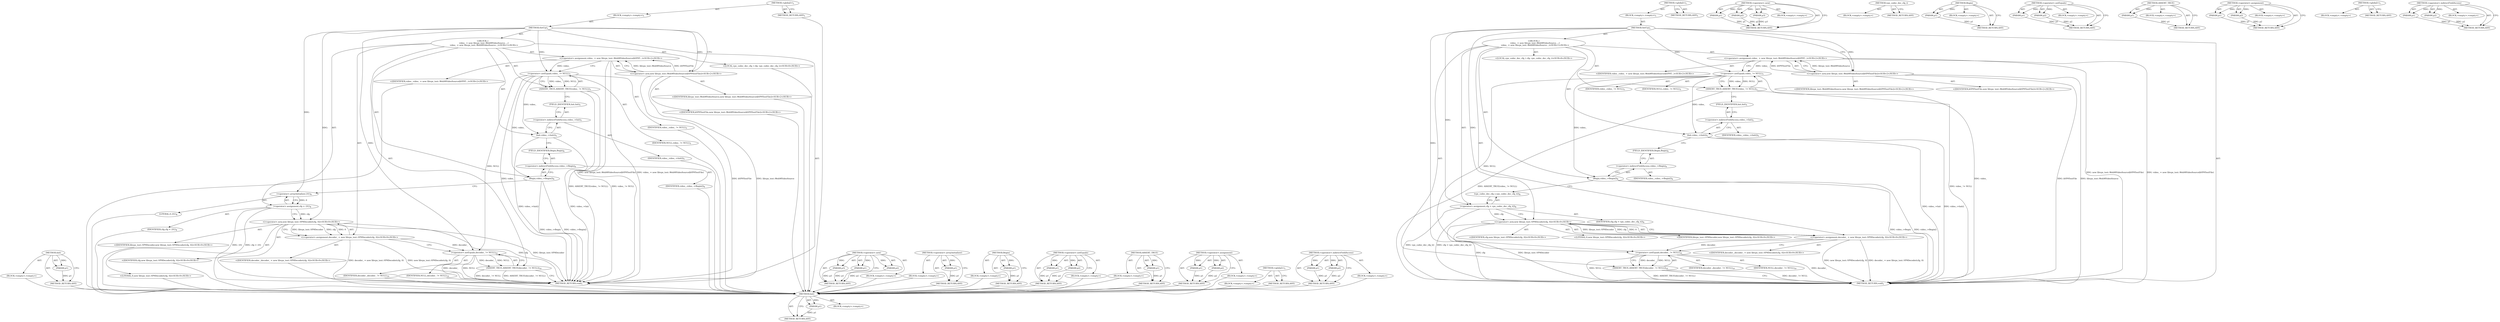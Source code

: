 digraph "&lt;operator&gt;.indirectFieldAccess" {
vulnerable_85 [label=<(METHOD,Init)>];
vulnerable_86 [label=<(PARAM,p1)>];
vulnerable_87 [label=<(BLOCK,&lt;empty&gt;,&lt;empty&gt;)>];
vulnerable_88 [label=<(METHOD_RETURN,ANY)>];
vulnerable_6 [label=<(METHOD,&lt;global&gt;)<SUB>1</SUB>>];
vulnerable_7 [label=<(BLOCK,&lt;empty&gt;,&lt;empty&gt;)<SUB>1</SUB>>];
vulnerable_8 [label=<(METHOD,SetUp)<SUB>1</SUB>>];
vulnerable_9 [label="<(BLOCK,{
    video_ = new libvpx_test::WebMVideoSource...,{
    video_ = new libvpx_test::WebMVideoSource...)<SUB>1</SUB>>"];
vulnerable_10 [label="<(&lt;operator&gt;.assignment,video_ = new libvpx_test::WebMVideoSource(kVP9T...)<SUB>2</SUB>>"];
vulnerable_11 [label="<(IDENTIFIER,video_,video_ = new libvpx_test::WebMVideoSource(kVP9T...)<SUB>2</SUB>>"];
vulnerable_12 [label="<(&lt;operator&gt;.new,new libvpx_test::WebMVideoSource(kVP9TestFile))<SUB>2</SUB>>"];
vulnerable_13 [label="<(IDENTIFIER,libvpx_test::WebMVideoSource,new libvpx_test::WebMVideoSource(kVP9TestFile))<SUB>2</SUB>>"];
vulnerable_14 [label="<(IDENTIFIER,kVP9TestFile,new libvpx_test::WebMVideoSource(kVP9TestFile))<SUB>2</SUB>>"];
vulnerable_15 [label=<(ASSERT_TRUE,ASSERT_TRUE(video_ != NULL))<SUB>3</SUB>>];
vulnerable_16 [label=<(&lt;operator&gt;.notEquals,video_ != NULL)<SUB>3</SUB>>];
vulnerable_17 [label=<(IDENTIFIER,video_,video_ != NULL)<SUB>3</SUB>>];
vulnerable_18 [label=<(IDENTIFIER,NULL,video_ != NULL)<SUB>3</SUB>>];
vulnerable_19 [label=<(Init,video_-&gt;Init())<SUB>5</SUB>>];
vulnerable_20 [label=<(&lt;operator&gt;.indirectFieldAccess,video_-&gt;Init)<SUB>5</SUB>>];
vulnerable_21 [label=<(IDENTIFIER,video_,video_-&gt;Init())<SUB>5</SUB>>];
vulnerable_22 [label=<(FIELD_IDENTIFIER,Init,Init)<SUB>5</SUB>>];
vulnerable_23 [label=<(Begin,video_-&gt;Begin())<SUB>6</SUB>>];
vulnerable_24 [label=<(&lt;operator&gt;.indirectFieldAccess,video_-&gt;Begin)<SUB>6</SUB>>];
vulnerable_25 [label=<(IDENTIFIER,video_,video_-&gt;Begin())<SUB>6</SUB>>];
vulnerable_26 [label=<(FIELD_IDENTIFIER,Begin,Begin)<SUB>6</SUB>>];
vulnerable_27 [label="<(LOCAL,vpx_codec_dec_cfg_t cfg: vpx_codec_dec_cfg_t)<SUB>8</SUB>>"];
vulnerable_28 [label=<(&lt;operator&gt;.assignment,cfg = {0})<SUB>8</SUB>>];
vulnerable_29 [label=<(IDENTIFIER,cfg,cfg = {0})<SUB>8</SUB>>];
vulnerable_30 [label=<(&lt;operator&gt;.arrayInitializer,{0})<SUB>8</SUB>>];
vulnerable_31 [label=<(LITERAL,0,{0})<SUB>8</SUB>>];
vulnerable_32 [label="<(&lt;operator&gt;.assignment,decoder_ = new libvpx_test::VP9Decoder(cfg, 0))<SUB>9</SUB>>"];
vulnerable_33 [label="<(IDENTIFIER,decoder_,decoder_ = new libvpx_test::VP9Decoder(cfg, 0))<SUB>9</SUB>>"];
vulnerable_34 [label="<(&lt;operator&gt;.new,new libvpx_test::VP9Decoder(cfg, 0))<SUB>9</SUB>>"];
vulnerable_35 [label="<(IDENTIFIER,libvpx_test::VP9Decoder,new libvpx_test::VP9Decoder(cfg, 0))<SUB>9</SUB>>"];
vulnerable_36 [label="<(IDENTIFIER,cfg,new libvpx_test::VP9Decoder(cfg, 0))<SUB>9</SUB>>"];
vulnerable_37 [label="<(LITERAL,0,new libvpx_test::VP9Decoder(cfg, 0))<SUB>9</SUB>>"];
vulnerable_38 [label=<(ASSERT_TRUE,ASSERT_TRUE(decoder_ != NULL))<SUB>10</SUB>>];
vulnerable_39 [label=<(&lt;operator&gt;.notEquals,decoder_ != NULL)<SUB>10</SUB>>];
vulnerable_40 [label=<(IDENTIFIER,decoder_,decoder_ != NULL)<SUB>10</SUB>>];
vulnerable_41 [label=<(IDENTIFIER,NULL,decoder_ != NULL)<SUB>10</SUB>>];
vulnerable_42 [label=<(METHOD_RETURN,void)<SUB>1</SUB>>];
vulnerable_44 [label=<(METHOD_RETURN,ANY)<SUB>1</SUB>>];
vulnerable_70 [label=<(METHOD,&lt;operator&gt;.new)>];
vulnerable_71 [label=<(PARAM,p1)>];
vulnerable_72 [label=<(PARAM,p2)>];
vulnerable_73 [label=<(PARAM,p3)>];
vulnerable_74 [label=<(BLOCK,&lt;empty&gt;,&lt;empty&gt;)>];
vulnerable_75 [label=<(METHOD_RETURN,ANY)>];
vulnerable_98 [label=<(METHOD,&lt;operator&gt;.arrayInitializer)>];
vulnerable_99 [label=<(PARAM,p1)>];
vulnerable_100 [label=<(BLOCK,&lt;empty&gt;,&lt;empty&gt;)>];
vulnerable_101 [label=<(METHOD_RETURN,ANY)>];
vulnerable_94 [label=<(METHOD,Begin)>];
vulnerable_95 [label=<(PARAM,p1)>];
vulnerable_96 [label=<(BLOCK,&lt;empty&gt;,&lt;empty&gt;)>];
vulnerable_97 [label=<(METHOD_RETURN,ANY)>];
vulnerable_80 [label=<(METHOD,&lt;operator&gt;.notEquals)>];
vulnerable_81 [label=<(PARAM,p1)>];
vulnerable_82 [label=<(PARAM,p2)>];
vulnerable_83 [label=<(BLOCK,&lt;empty&gt;,&lt;empty&gt;)>];
vulnerable_84 [label=<(METHOD_RETURN,ANY)>];
vulnerable_76 [label=<(METHOD,ASSERT_TRUE)>];
vulnerable_77 [label=<(PARAM,p1)>];
vulnerable_78 [label=<(BLOCK,&lt;empty&gt;,&lt;empty&gt;)>];
vulnerable_79 [label=<(METHOD_RETURN,ANY)>];
vulnerable_65 [label=<(METHOD,&lt;operator&gt;.assignment)>];
vulnerable_66 [label=<(PARAM,p1)>];
vulnerable_67 [label=<(PARAM,p2)>];
vulnerable_68 [label=<(BLOCK,&lt;empty&gt;,&lt;empty&gt;)>];
vulnerable_69 [label=<(METHOD_RETURN,ANY)>];
vulnerable_59 [label=<(METHOD,&lt;global&gt;)<SUB>1</SUB>>];
vulnerable_60 [label=<(BLOCK,&lt;empty&gt;,&lt;empty&gt;)>];
vulnerable_61 [label=<(METHOD_RETURN,ANY)>];
vulnerable_89 [label=<(METHOD,&lt;operator&gt;.indirectFieldAccess)>];
vulnerable_90 [label=<(PARAM,p1)>];
vulnerable_91 [label=<(PARAM,p2)>];
vulnerable_92 [label=<(BLOCK,&lt;empty&gt;,&lt;empty&gt;)>];
vulnerable_93 [label=<(METHOD_RETURN,ANY)>];
fixed_84 [label=<(METHOD,Init)>];
fixed_85 [label=<(PARAM,p1)>];
fixed_86 [label=<(BLOCK,&lt;empty&gt;,&lt;empty&gt;)>];
fixed_87 [label=<(METHOD_RETURN,ANY)>];
fixed_6 [label=<(METHOD,&lt;global&gt;)<SUB>1</SUB>>];
fixed_7 [label=<(BLOCK,&lt;empty&gt;,&lt;empty&gt;)<SUB>1</SUB>>];
fixed_8 [label=<(METHOD,SetUp)<SUB>1</SUB>>];
fixed_9 [label="<(BLOCK,{
    video_ = new libvpx_test::WebMVideoSource...,{
    video_ = new libvpx_test::WebMVideoSource...)<SUB>1</SUB>>"];
fixed_10 [label="<(&lt;operator&gt;.assignment,video_ = new libvpx_test::WebMVideoSource(kVP9T...)<SUB>2</SUB>>"];
fixed_11 [label="<(IDENTIFIER,video_,video_ = new libvpx_test::WebMVideoSource(kVP9T...)<SUB>2</SUB>>"];
fixed_12 [label="<(&lt;operator&gt;.new,new libvpx_test::WebMVideoSource(kVP9TestFile))<SUB>2</SUB>>"];
fixed_13 [label="<(IDENTIFIER,libvpx_test::WebMVideoSource,new libvpx_test::WebMVideoSource(kVP9TestFile))<SUB>2</SUB>>"];
fixed_14 [label="<(IDENTIFIER,kVP9TestFile,new libvpx_test::WebMVideoSource(kVP9TestFile))<SUB>2</SUB>>"];
fixed_15 [label=<(ASSERT_TRUE,ASSERT_TRUE(video_ != NULL))<SUB>3</SUB>>];
fixed_16 [label=<(&lt;operator&gt;.notEquals,video_ != NULL)<SUB>3</SUB>>];
fixed_17 [label=<(IDENTIFIER,video_,video_ != NULL)<SUB>3</SUB>>];
fixed_18 [label=<(IDENTIFIER,NULL,video_ != NULL)<SUB>3</SUB>>];
fixed_19 [label=<(Init,video_-&gt;Init())<SUB>5</SUB>>];
fixed_20 [label=<(&lt;operator&gt;.indirectFieldAccess,video_-&gt;Init)<SUB>5</SUB>>];
fixed_21 [label=<(IDENTIFIER,video_,video_-&gt;Init())<SUB>5</SUB>>];
fixed_22 [label=<(FIELD_IDENTIFIER,Init,Init)<SUB>5</SUB>>];
fixed_23 [label=<(Begin,video_-&gt;Begin())<SUB>6</SUB>>];
fixed_24 [label=<(&lt;operator&gt;.indirectFieldAccess,video_-&gt;Begin)<SUB>6</SUB>>];
fixed_25 [label=<(IDENTIFIER,video_,video_-&gt;Begin())<SUB>6</SUB>>];
fixed_26 [label=<(FIELD_IDENTIFIER,Begin,Begin)<SUB>6</SUB>>];
fixed_27 [label="<(LOCAL,vpx_codec_dec_cfg_t cfg: vpx_codec_dec_cfg_t)<SUB>8</SUB>>"];
fixed_28 [label=<(&lt;operator&gt;.assignment,cfg = vpx_codec_dec_cfg_t())<SUB>8</SUB>>];
fixed_29 [label=<(IDENTIFIER,cfg,cfg = vpx_codec_dec_cfg_t())<SUB>8</SUB>>];
fixed_30 [label=<(vpx_codec_dec_cfg_t,vpx_codec_dec_cfg_t())<SUB>8</SUB>>];
fixed_31 [label="<(&lt;operator&gt;.assignment,decoder_ = new libvpx_test::VP9Decoder(cfg, 0))<SUB>9</SUB>>"];
fixed_32 [label="<(IDENTIFIER,decoder_,decoder_ = new libvpx_test::VP9Decoder(cfg, 0))<SUB>9</SUB>>"];
fixed_33 [label="<(&lt;operator&gt;.new,new libvpx_test::VP9Decoder(cfg, 0))<SUB>9</SUB>>"];
fixed_34 [label="<(IDENTIFIER,libvpx_test::VP9Decoder,new libvpx_test::VP9Decoder(cfg, 0))<SUB>9</SUB>>"];
fixed_35 [label="<(IDENTIFIER,cfg,new libvpx_test::VP9Decoder(cfg, 0))<SUB>9</SUB>>"];
fixed_36 [label="<(LITERAL,0,new libvpx_test::VP9Decoder(cfg, 0))<SUB>9</SUB>>"];
fixed_37 [label=<(ASSERT_TRUE,ASSERT_TRUE(decoder_ != NULL))<SUB>10</SUB>>];
fixed_38 [label=<(&lt;operator&gt;.notEquals,decoder_ != NULL)<SUB>10</SUB>>];
fixed_39 [label=<(IDENTIFIER,decoder_,decoder_ != NULL)<SUB>10</SUB>>];
fixed_40 [label=<(IDENTIFIER,NULL,decoder_ != NULL)<SUB>10</SUB>>];
fixed_41 [label=<(METHOD_RETURN,void)<SUB>1</SUB>>];
fixed_43 [label=<(METHOD_RETURN,ANY)<SUB>1</SUB>>];
fixed_69 [label=<(METHOD,&lt;operator&gt;.new)>];
fixed_70 [label=<(PARAM,p1)>];
fixed_71 [label=<(PARAM,p2)>];
fixed_72 [label=<(PARAM,p3)>];
fixed_73 [label=<(BLOCK,&lt;empty&gt;,&lt;empty&gt;)>];
fixed_74 [label=<(METHOD_RETURN,ANY)>];
fixed_97 [label=<(METHOD,vpx_codec_dec_cfg_t)>];
fixed_98 [label=<(BLOCK,&lt;empty&gt;,&lt;empty&gt;)>];
fixed_99 [label=<(METHOD_RETURN,ANY)>];
fixed_93 [label=<(METHOD,Begin)>];
fixed_94 [label=<(PARAM,p1)>];
fixed_95 [label=<(BLOCK,&lt;empty&gt;,&lt;empty&gt;)>];
fixed_96 [label=<(METHOD_RETURN,ANY)>];
fixed_79 [label=<(METHOD,&lt;operator&gt;.notEquals)>];
fixed_80 [label=<(PARAM,p1)>];
fixed_81 [label=<(PARAM,p2)>];
fixed_82 [label=<(BLOCK,&lt;empty&gt;,&lt;empty&gt;)>];
fixed_83 [label=<(METHOD_RETURN,ANY)>];
fixed_75 [label=<(METHOD,ASSERT_TRUE)>];
fixed_76 [label=<(PARAM,p1)>];
fixed_77 [label=<(BLOCK,&lt;empty&gt;,&lt;empty&gt;)>];
fixed_78 [label=<(METHOD_RETURN,ANY)>];
fixed_64 [label=<(METHOD,&lt;operator&gt;.assignment)>];
fixed_65 [label=<(PARAM,p1)>];
fixed_66 [label=<(PARAM,p2)>];
fixed_67 [label=<(BLOCK,&lt;empty&gt;,&lt;empty&gt;)>];
fixed_68 [label=<(METHOD_RETURN,ANY)>];
fixed_58 [label=<(METHOD,&lt;global&gt;)<SUB>1</SUB>>];
fixed_59 [label=<(BLOCK,&lt;empty&gt;,&lt;empty&gt;)>];
fixed_60 [label=<(METHOD_RETURN,ANY)>];
fixed_88 [label=<(METHOD,&lt;operator&gt;.indirectFieldAccess)>];
fixed_89 [label=<(PARAM,p1)>];
fixed_90 [label=<(PARAM,p2)>];
fixed_91 [label=<(BLOCK,&lt;empty&gt;,&lt;empty&gt;)>];
fixed_92 [label=<(METHOD_RETURN,ANY)>];
vulnerable_85 -> vulnerable_86  [key=0, label="AST: "];
vulnerable_85 -> vulnerable_86  [key=1, label="DDG: "];
vulnerable_85 -> vulnerable_87  [key=0, label="AST: "];
vulnerable_85 -> vulnerable_88  [key=0, label="AST: "];
vulnerable_85 -> vulnerable_88  [key=1, label="CFG: "];
vulnerable_86 -> vulnerable_88  [key=0, label="DDG: p1"];
vulnerable_87 -> fixed_84  [key=0];
vulnerable_88 -> fixed_84  [key=0];
vulnerable_6 -> vulnerable_7  [key=0, label="AST: "];
vulnerable_6 -> vulnerable_44  [key=0, label="AST: "];
vulnerable_6 -> vulnerable_44  [key=1, label="CFG: "];
vulnerable_7 -> vulnerable_8  [key=0, label="AST: "];
vulnerable_8 -> vulnerable_9  [key=0, label="AST: "];
vulnerable_8 -> vulnerable_42  [key=0, label="AST: "];
vulnerable_8 -> vulnerable_12  [key=0, label="CFG: "];
vulnerable_8 -> vulnerable_12  [key=1, label="DDG: "];
vulnerable_8 -> vulnerable_16  [key=0, label="DDG: "];
vulnerable_8 -> vulnerable_30  [key=0, label="DDG: "];
vulnerable_8 -> vulnerable_34  [key=0, label="DDG: "];
vulnerable_8 -> vulnerable_39  [key=0, label="DDG: "];
vulnerable_9 -> vulnerable_10  [key=0, label="AST: "];
vulnerable_9 -> vulnerable_15  [key=0, label="AST: "];
vulnerable_9 -> vulnerable_19  [key=0, label="AST: "];
vulnerable_9 -> vulnerable_23  [key=0, label="AST: "];
vulnerable_9 -> vulnerable_27  [key=0, label="AST: "];
vulnerable_9 -> vulnerable_28  [key=0, label="AST: "];
vulnerable_9 -> vulnerable_32  [key=0, label="AST: "];
vulnerable_9 -> vulnerable_38  [key=0, label="AST: "];
vulnerable_10 -> vulnerable_11  [key=0, label="AST: "];
vulnerable_10 -> vulnerable_12  [key=0, label="AST: "];
vulnerable_10 -> vulnerable_16  [key=0, label="CFG: "];
vulnerable_10 -> vulnerable_16  [key=1, label="DDG: video_"];
vulnerable_10 -> vulnerable_42  [key=0, label="DDG: new libvpx_test::WebMVideoSource(kVP9TestFile)"];
vulnerable_10 -> vulnerable_42  [key=1, label="DDG: video_ = new libvpx_test::WebMVideoSource(kVP9TestFile)"];
vulnerable_11 -> fixed_84  [key=0];
vulnerable_12 -> vulnerable_13  [key=0, label="AST: "];
vulnerable_12 -> vulnerable_14  [key=0, label="AST: "];
vulnerable_12 -> vulnerable_10  [key=0, label="CFG: "];
vulnerable_12 -> vulnerable_10  [key=1, label="DDG: libvpx_test::WebMVideoSource"];
vulnerable_12 -> vulnerable_10  [key=2, label="DDG: kVP9TestFile"];
vulnerable_12 -> vulnerable_42  [key=0, label="DDG: kVP9TestFile"];
vulnerable_12 -> vulnerable_42  [key=1, label="DDG: libvpx_test::WebMVideoSource"];
vulnerable_13 -> fixed_84  [key=0];
vulnerable_14 -> fixed_84  [key=0];
vulnerable_15 -> vulnerable_16  [key=0, label="AST: "];
vulnerable_15 -> vulnerable_22  [key=0, label="CFG: "];
vulnerable_15 -> vulnerable_42  [key=0, label="DDG: video_ != NULL"];
vulnerable_15 -> vulnerable_42  [key=1, label="DDG: ASSERT_TRUE(video_ != NULL)"];
vulnerable_16 -> vulnerable_17  [key=0, label="AST: "];
vulnerable_16 -> vulnerable_18  [key=0, label="AST: "];
vulnerable_16 -> vulnerable_15  [key=0, label="CFG: "];
vulnerable_16 -> vulnerable_15  [key=1, label="DDG: video_"];
vulnerable_16 -> vulnerable_15  [key=2, label="DDG: NULL"];
vulnerable_16 -> vulnerable_42  [key=0, label="DDG: video_"];
vulnerable_16 -> vulnerable_19  [key=0, label="DDG: video_"];
vulnerable_16 -> vulnerable_23  [key=0, label="DDG: video_"];
vulnerable_16 -> vulnerable_39  [key=0, label="DDG: NULL"];
vulnerable_17 -> fixed_84  [key=0];
vulnerable_18 -> fixed_84  [key=0];
vulnerable_19 -> vulnerable_20  [key=0, label="AST: "];
vulnerable_19 -> vulnerable_26  [key=0, label="CFG: "];
vulnerable_19 -> vulnerable_42  [key=0, label="DDG: video_-&gt;Init"];
vulnerable_19 -> vulnerable_42  [key=1, label="DDG: video_-&gt;Init()"];
vulnerable_20 -> vulnerable_21  [key=0, label="AST: "];
vulnerable_20 -> vulnerable_22  [key=0, label="AST: "];
vulnerable_20 -> vulnerable_19  [key=0, label="CFG: "];
vulnerable_21 -> fixed_84  [key=0];
vulnerable_22 -> vulnerable_20  [key=0, label="CFG: "];
vulnerable_23 -> vulnerable_24  [key=0, label="AST: "];
vulnerable_23 -> vulnerable_30  [key=0, label="CFG: "];
vulnerable_23 -> vulnerable_42  [key=0, label="DDG: video_-&gt;Begin"];
vulnerable_23 -> vulnerable_42  [key=1, label="DDG: video_-&gt;Begin()"];
vulnerable_24 -> vulnerable_25  [key=0, label="AST: "];
vulnerable_24 -> vulnerable_26  [key=0, label="AST: "];
vulnerable_24 -> vulnerable_23  [key=0, label="CFG: "];
vulnerable_25 -> fixed_84  [key=0];
vulnerable_26 -> vulnerable_24  [key=0, label="CFG: "];
vulnerable_27 -> fixed_84  [key=0];
vulnerable_28 -> vulnerable_29  [key=0, label="AST: "];
vulnerable_28 -> vulnerable_30  [key=0, label="AST: "];
vulnerable_28 -> vulnerable_34  [key=0, label="CFG: "];
vulnerable_28 -> vulnerable_34  [key=1, label="DDG: cfg"];
vulnerable_28 -> vulnerable_42  [key=0, label="DDG: {0}"];
vulnerable_28 -> vulnerable_42  [key=1, label="DDG: cfg = {0}"];
vulnerable_29 -> fixed_84  [key=0];
vulnerable_30 -> vulnerable_31  [key=0, label="AST: "];
vulnerable_30 -> vulnerable_28  [key=0, label="CFG: "];
vulnerable_30 -> vulnerable_28  [key=1, label="DDG: 0"];
vulnerable_31 -> fixed_84  [key=0];
vulnerable_32 -> vulnerable_33  [key=0, label="AST: "];
vulnerable_32 -> vulnerable_34  [key=0, label="AST: "];
vulnerable_32 -> vulnerable_39  [key=0, label="CFG: "];
vulnerable_32 -> vulnerable_39  [key=1, label="DDG: decoder_"];
vulnerable_32 -> vulnerable_42  [key=0, label="DDG: new libvpx_test::VP9Decoder(cfg, 0)"];
vulnerable_32 -> vulnerable_42  [key=1, label="DDG: decoder_ = new libvpx_test::VP9Decoder(cfg, 0)"];
vulnerable_33 -> fixed_84  [key=0];
vulnerable_34 -> vulnerable_35  [key=0, label="AST: "];
vulnerable_34 -> vulnerable_36  [key=0, label="AST: "];
vulnerable_34 -> vulnerable_37  [key=0, label="AST: "];
vulnerable_34 -> vulnerable_32  [key=0, label="CFG: "];
vulnerable_34 -> vulnerable_32  [key=1, label="DDG: libvpx_test::VP9Decoder"];
vulnerable_34 -> vulnerable_32  [key=2, label="DDG: cfg"];
vulnerable_34 -> vulnerable_32  [key=3, label="DDG: 0"];
vulnerable_34 -> vulnerable_42  [key=0, label="DDG: cfg"];
vulnerable_34 -> vulnerable_42  [key=1, label="DDG: libvpx_test::VP9Decoder"];
vulnerable_35 -> fixed_84  [key=0];
vulnerable_36 -> fixed_84  [key=0];
vulnerable_37 -> fixed_84  [key=0];
vulnerable_38 -> vulnerable_39  [key=0, label="AST: "];
vulnerable_38 -> vulnerable_42  [key=0, label="CFG: "];
vulnerable_38 -> vulnerable_42  [key=1, label="DDG: decoder_ != NULL"];
vulnerable_38 -> vulnerable_42  [key=2, label="DDG: ASSERT_TRUE(decoder_ != NULL)"];
vulnerable_39 -> vulnerable_40  [key=0, label="AST: "];
vulnerable_39 -> vulnerable_41  [key=0, label="AST: "];
vulnerable_39 -> vulnerable_38  [key=0, label="CFG: "];
vulnerable_39 -> vulnerable_38  [key=1, label="DDG: decoder_"];
vulnerable_39 -> vulnerable_38  [key=2, label="DDG: NULL"];
vulnerable_39 -> vulnerable_42  [key=0, label="DDG: decoder_"];
vulnerable_39 -> vulnerable_42  [key=1, label="DDG: NULL"];
vulnerable_40 -> fixed_84  [key=0];
vulnerable_41 -> fixed_84  [key=0];
vulnerable_42 -> fixed_84  [key=0];
vulnerable_44 -> fixed_84  [key=0];
vulnerable_70 -> vulnerable_71  [key=0, label="AST: "];
vulnerable_70 -> vulnerable_71  [key=1, label="DDG: "];
vulnerable_70 -> vulnerable_74  [key=0, label="AST: "];
vulnerable_70 -> vulnerable_72  [key=0, label="AST: "];
vulnerable_70 -> vulnerable_72  [key=1, label="DDG: "];
vulnerable_70 -> vulnerable_75  [key=0, label="AST: "];
vulnerable_70 -> vulnerable_75  [key=1, label="CFG: "];
vulnerable_70 -> vulnerable_73  [key=0, label="AST: "];
vulnerable_70 -> vulnerable_73  [key=1, label="DDG: "];
vulnerable_71 -> vulnerable_75  [key=0, label="DDG: p1"];
vulnerable_72 -> vulnerable_75  [key=0, label="DDG: p2"];
vulnerable_73 -> vulnerable_75  [key=0, label="DDG: p3"];
vulnerable_74 -> fixed_84  [key=0];
vulnerable_75 -> fixed_84  [key=0];
vulnerable_98 -> vulnerable_99  [key=0, label="AST: "];
vulnerable_98 -> vulnerable_99  [key=1, label="DDG: "];
vulnerable_98 -> vulnerable_100  [key=0, label="AST: "];
vulnerable_98 -> vulnerable_101  [key=0, label="AST: "];
vulnerable_98 -> vulnerable_101  [key=1, label="CFG: "];
vulnerable_99 -> vulnerable_101  [key=0, label="DDG: p1"];
vulnerable_100 -> fixed_84  [key=0];
vulnerable_101 -> fixed_84  [key=0];
vulnerable_94 -> vulnerable_95  [key=0, label="AST: "];
vulnerable_94 -> vulnerable_95  [key=1, label="DDG: "];
vulnerable_94 -> vulnerable_96  [key=0, label="AST: "];
vulnerable_94 -> vulnerable_97  [key=0, label="AST: "];
vulnerable_94 -> vulnerable_97  [key=1, label="CFG: "];
vulnerable_95 -> vulnerable_97  [key=0, label="DDG: p1"];
vulnerable_96 -> fixed_84  [key=0];
vulnerable_97 -> fixed_84  [key=0];
vulnerable_80 -> vulnerable_81  [key=0, label="AST: "];
vulnerable_80 -> vulnerable_81  [key=1, label="DDG: "];
vulnerable_80 -> vulnerable_83  [key=0, label="AST: "];
vulnerable_80 -> vulnerable_82  [key=0, label="AST: "];
vulnerable_80 -> vulnerable_82  [key=1, label="DDG: "];
vulnerable_80 -> vulnerable_84  [key=0, label="AST: "];
vulnerable_80 -> vulnerable_84  [key=1, label="CFG: "];
vulnerable_81 -> vulnerable_84  [key=0, label="DDG: p1"];
vulnerable_82 -> vulnerable_84  [key=0, label="DDG: p2"];
vulnerable_83 -> fixed_84  [key=0];
vulnerable_84 -> fixed_84  [key=0];
vulnerable_76 -> vulnerable_77  [key=0, label="AST: "];
vulnerable_76 -> vulnerable_77  [key=1, label="DDG: "];
vulnerable_76 -> vulnerable_78  [key=0, label="AST: "];
vulnerable_76 -> vulnerable_79  [key=0, label="AST: "];
vulnerable_76 -> vulnerable_79  [key=1, label="CFG: "];
vulnerable_77 -> vulnerable_79  [key=0, label="DDG: p1"];
vulnerable_78 -> fixed_84  [key=0];
vulnerable_79 -> fixed_84  [key=0];
vulnerable_65 -> vulnerable_66  [key=0, label="AST: "];
vulnerable_65 -> vulnerable_66  [key=1, label="DDG: "];
vulnerable_65 -> vulnerable_68  [key=0, label="AST: "];
vulnerable_65 -> vulnerable_67  [key=0, label="AST: "];
vulnerable_65 -> vulnerable_67  [key=1, label="DDG: "];
vulnerable_65 -> vulnerable_69  [key=0, label="AST: "];
vulnerable_65 -> vulnerable_69  [key=1, label="CFG: "];
vulnerable_66 -> vulnerable_69  [key=0, label="DDG: p1"];
vulnerable_67 -> vulnerable_69  [key=0, label="DDG: p2"];
vulnerable_68 -> fixed_84  [key=0];
vulnerable_69 -> fixed_84  [key=0];
vulnerable_59 -> vulnerable_60  [key=0, label="AST: "];
vulnerable_59 -> vulnerable_61  [key=0, label="AST: "];
vulnerable_59 -> vulnerable_61  [key=1, label="CFG: "];
vulnerable_60 -> fixed_84  [key=0];
vulnerable_61 -> fixed_84  [key=0];
vulnerable_89 -> vulnerable_90  [key=0, label="AST: "];
vulnerable_89 -> vulnerable_90  [key=1, label="DDG: "];
vulnerable_89 -> vulnerable_92  [key=0, label="AST: "];
vulnerable_89 -> vulnerable_91  [key=0, label="AST: "];
vulnerable_89 -> vulnerable_91  [key=1, label="DDG: "];
vulnerable_89 -> vulnerable_93  [key=0, label="AST: "];
vulnerable_89 -> vulnerable_93  [key=1, label="CFG: "];
vulnerable_90 -> vulnerable_93  [key=0, label="DDG: p1"];
vulnerable_91 -> vulnerable_93  [key=0, label="DDG: p2"];
vulnerable_92 -> fixed_84  [key=0];
vulnerable_93 -> fixed_84  [key=0];
fixed_84 -> fixed_85  [key=0, label="AST: "];
fixed_84 -> fixed_85  [key=1, label="DDG: "];
fixed_84 -> fixed_86  [key=0, label="AST: "];
fixed_84 -> fixed_87  [key=0, label="AST: "];
fixed_84 -> fixed_87  [key=1, label="CFG: "];
fixed_85 -> fixed_87  [key=0, label="DDG: p1"];
fixed_6 -> fixed_7  [key=0, label="AST: "];
fixed_6 -> fixed_43  [key=0, label="AST: "];
fixed_6 -> fixed_43  [key=1, label="CFG: "];
fixed_7 -> fixed_8  [key=0, label="AST: "];
fixed_8 -> fixed_9  [key=0, label="AST: "];
fixed_8 -> fixed_41  [key=0, label="AST: "];
fixed_8 -> fixed_12  [key=0, label="CFG: "];
fixed_8 -> fixed_12  [key=1, label="DDG: "];
fixed_8 -> fixed_28  [key=0, label="DDG: "];
fixed_8 -> fixed_16  [key=0, label="DDG: "];
fixed_8 -> fixed_33  [key=0, label="DDG: "];
fixed_8 -> fixed_38  [key=0, label="DDG: "];
fixed_9 -> fixed_10  [key=0, label="AST: "];
fixed_9 -> fixed_15  [key=0, label="AST: "];
fixed_9 -> fixed_19  [key=0, label="AST: "];
fixed_9 -> fixed_23  [key=0, label="AST: "];
fixed_9 -> fixed_27  [key=0, label="AST: "];
fixed_9 -> fixed_28  [key=0, label="AST: "];
fixed_9 -> fixed_31  [key=0, label="AST: "];
fixed_9 -> fixed_37  [key=0, label="AST: "];
fixed_10 -> fixed_11  [key=0, label="AST: "];
fixed_10 -> fixed_12  [key=0, label="AST: "];
fixed_10 -> fixed_16  [key=0, label="CFG: "];
fixed_10 -> fixed_16  [key=1, label="DDG: video_"];
fixed_10 -> fixed_41  [key=0, label="DDG: new libvpx_test::WebMVideoSource(kVP9TestFile)"];
fixed_10 -> fixed_41  [key=1, label="DDG: video_ = new libvpx_test::WebMVideoSource(kVP9TestFile)"];
fixed_12 -> fixed_13  [key=0, label="AST: "];
fixed_12 -> fixed_14  [key=0, label="AST: "];
fixed_12 -> fixed_10  [key=0, label="CFG: "];
fixed_12 -> fixed_10  [key=1, label="DDG: libvpx_test::WebMVideoSource"];
fixed_12 -> fixed_10  [key=2, label="DDG: kVP9TestFile"];
fixed_12 -> fixed_41  [key=0, label="DDG: kVP9TestFile"];
fixed_12 -> fixed_41  [key=1, label="DDG: libvpx_test::WebMVideoSource"];
fixed_15 -> fixed_16  [key=0, label="AST: "];
fixed_15 -> fixed_22  [key=0, label="CFG: "];
fixed_15 -> fixed_41  [key=0, label="DDG: video_ != NULL"];
fixed_15 -> fixed_41  [key=1, label="DDG: ASSERT_TRUE(video_ != NULL)"];
fixed_16 -> fixed_17  [key=0, label="AST: "];
fixed_16 -> fixed_18  [key=0, label="AST: "];
fixed_16 -> fixed_15  [key=0, label="CFG: "];
fixed_16 -> fixed_15  [key=1, label="DDG: video_"];
fixed_16 -> fixed_15  [key=2, label="DDG: NULL"];
fixed_16 -> fixed_41  [key=0, label="DDG: video_"];
fixed_16 -> fixed_19  [key=0, label="DDG: video_"];
fixed_16 -> fixed_23  [key=0, label="DDG: video_"];
fixed_16 -> fixed_38  [key=0, label="DDG: NULL"];
fixed_19 -> fixed_20  [key=0, label="AST: "];
fixed_19 -> fixed_26  [key=0, label="CFG: "];
fixed_19 -> fixed_41  [key=0, label="DDG: video_-&gt;Init"];
fixed_19 -> fixed_41  [key=1, label="DDG: video_-&gt;Init()"];
fixed_20 -> fixed_21  [key=0, label="AST: "];
fixed_20 -> fixed_22  [key=0, label="AST: "];
fixed_20 -> fixed_19  [key=0, label="CFG: "];
fixed_22 -> fixed_20  [key=0, label="CFG: "];
fixed_23 -> fixed_24  [key=0, label="AST: "];
fixed_23 -> fixed_30  [key=0, label="CFG: "];
fixed_23 -> fixed_41  [key=0, label="DDG: video_-&gt;Begin"];
fixed_23 -> fixed_41  [key=1, label="DDG: video_-&gt;Begin()"];
fixed_24 -> fixed_25  [key=0, label="AST: "];
fixed_24 -> fixed_26  [key=0, label="AST: "];
fixed_24 -> fixed_23  [key=0, label="CFG: "];
fixed_26 -> fixed_24  [key=0, label="CFG: "];
fixed_28 -> fixed_29  [key=0, label="AST: "];
fixed_28 -> fixed_30  [key=0, label="AST: "];
fixed_28 -> fixed_33  [key=0, label="CFG: "];
fixed_28 -> fixed_33  [key=1, label="DDG: cfg"];
fixed_28 -> fixed_41  [key=0, label="DDG: vpx_codec_dec_cfg_t()"];
fixed_28 -> fixed_41  [key=1, label="DDG: cfg = vpx_codec_dec_cfg_t()"];
fixed_30 -> fixed_28  [key=0, label="CFG: "];
fixed_31 -> fixed_32  [key=0, label="AST: "];
fixed_31 -> fixed_33  [key=0, label="AST: "];
fixed_31 -> fixed_38  [key=0, label="CFG: "];
fixed_31 -> fixed_38  [key=1, label="DDG: decoder_"];
fixed_31 -> fixed_41  [key=0, label="DDG: new libvpx_test::VP9Decoder(cfg, 0)"];
fixed_31 -> fixed_41  [key=1, label="DDG: decoder_ = new libvpx_test::VP9Decoder(cfg, 0)"];
fixed_33 -> fixed_34  [key=0, label="AST: "];
fixed_33 -> fixed_35  [key=0, label="AST: "];
fixed_33 -> fixed_36  [key=0, label="AST: "];
fixed_33 -> fixed_31  [key=0, label="CFG: "];
fixed_33 -> fixed_31  [key=1, label="DDG: libvpx_test::VP9Decoder"];
fixed_33 -> fixed_31  [key=2, label="DDG: cfg"];
fixed_33 -> fixed_31  [key=3, label="DDG: 0"];
fixed_33 -> fixed_41  [key=0, label="DDG: cfg"];
fixed_33 -> fixed_41  [key=1, label="DDG: libvpx_test::VP9Decoder"];
fixed_37 -> fixed_38  [key=0, label="AST: "];
fixed_37 -> fixed_41  [key=0, label="CFG: "];
fixed_37 -> fixed_41  [key=1, label="DDG: decoder_ != NULL"];
fixed_37 -> fixed_41  [key=2, label="DDG: ASSERT_TRUE(decoder_ != NULL)"];
fixed_38 -> fixed_39  [key=0, label="AST: "];
fixed_38 -> fixed_40  [key=0, label="AST: "];
fixed_38 -> fixed_37  [key=0, label="CFG: "];
fixed_38 -> fixed_37  [key=1, label="DDG: decoder_"];
fixed_38 -> fixed_37  [key=2, label="DDG: NULL"];
fixed_38 -> fixed_41  [key=0, label="DDG: decoder_"];
fixed_38 -> fixed_41  [key=1, label="DDG: NULL"];
fixed_69 -> fixed_70  [key=0, label="AST: "];
fixed_69 -> fixed_70  [key=1, label="DDG: "];
fixed_69 -> fixed_73  [key=0, label="AST: "];
fixed_69 -> fixed_71  [key=0, label="AST: "];
fixed_69 -> fixed_71  [key=1, label="DDG: "];
fixed_69 -> fixed_74  [key=0, label="AST: "];
fixed_69 -> fixed_74  [key=1, label="CFG: "];
fixed_69 -> fixed_72  [key=0, label="AST: "];
fixed_69 -> fixed_72  [key=1, label="DDG: "];
fixed_70 -> fixed_74  [key=0, label="DDG: p1"];
fixed_71 -> fixed_74  [key=0, label="DDG: p2"];
fixed_72 -> fixed_74  [key=0, label="DDG: p3"];
fixed_97 -> fixed_98  [key=0, label="AST: "];
fixed_97 -> fixed_99  [key=0, label="AST: "];
fixed_97 -> fixed_99  [key=1, label="CFG: "];
fixed_93 -> fixed_94  [key=0, label="AST: "];
fixed_93 -> fixed_94  [key=1, label="DDG: "];
fixed_93 -> fixed_95  [key=0, label="AST: "];
fixed_93 -> fixed_96  [key=0, label="AST: "];
fixed_93 -> fixed_96  [key=1, label="CFG: "];
fixed_94 -> fixed_96  [key=0, label="DDG: p1"];
fixed_79 -> fixed_80  [key=0, label="AST: "];
fixed_79 -> fixed_80  [key=1, label="DDG: "];
fixed_79 -> fixed_82  [key=0, label="AST: "];
fixed_79 -> fixed_81  [key=0, label="AST: "];
fixed_79 -> fixed_81  [key=1, label="DDG: "];
fixed_79 -> fixed_83  [key=0, label="AST: "];
fixed_79 -> fixed_83  [key=1, label="CFG: "];
fixed_80 -> fixed_83  [key=0, label="DDG: p1"];
fixed_81 -> fixed_83  [key=0, label="DDG: p2"];
fixed_75 -> fixed_76  [key=0, label="AST: "];
fixed_75 -> fixed_76  [key=1, label="DDG: "];
fixed_75 -> fixed_77  [key=0, label="AST: "];
fixed_75 -> fixed_78  [key=0, label="AST: "];
fixed_75 -> fixed_78  [key=1, label="CFG: "];
fixed_76 -> fixed_78  [key=0, label="DDG: p1"];
fixed_64 -> fixed_65  [key=0, label="AST: "];
fixed_64 -> fixed_65  [key=1, label="DDG: "];
fixed_64 -> fixed_67  [key=0, label="AST: "];
fixed_64 -> fixed_66  [key=0, label="AST: "];
fixed_64 -> fixed_66  [key=1, label="DDG: "];
fixed_64 -> fixed_68  [key=0, label="AST: "];
fixed_64 -> fixed_68  [key=1, label="CFG: "];
fixed_65 -> fixed_68  [key=0, label="DDG: p1"];
fixed_66 -> fixed_68  [key=0, label="DDG: p2"];
fixed_58 -> fixed_59  [key=0, label="AST: "];
fixed_58 -> fixed_60  [key=0, label="AST: "];
fixed_58 -> fixed_60  [key=1, label="CFG: "];
fixed_88 -> fixed_89  [key=0, label="AST: "];
fixed_88 -> fixed_89  [key=1, label="DDG: "];
fixed_88 -> fixed_91  [key=0, label="AST: "];
fixed_88 -> fixed_90  [key=0, label="AST: "];
fixed_88 -> fixed_90  [key=1, label="DDG: "];
fixed_88 -> fixed_92  [key=0, label="AST: "];
fixed_88 -> fixed_92  [key=1, label="CFG: "];
fixed_89 -> fixed_92  [key=0, label="DDG: p1"];
fixed_90 -> fixed_92  [key=0, label="DDG: p2"];
}
